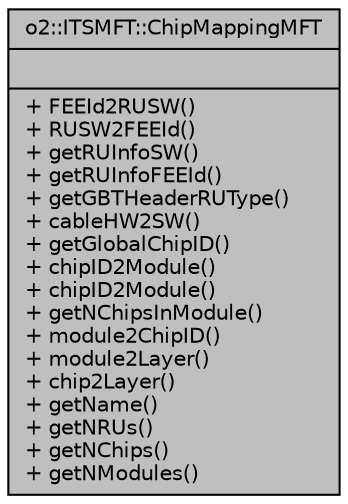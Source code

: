 digraph "o2::ITSMFT::ChipMappingMFT"
{
 // INTERACTIVE_SVG=YES
  bgcolor="transparent";
  edge [fontname="Helvetica",fontsize="10",labelfontname="Helvetica",labelfontsize="10"];
  node [fontname="Helvetica",fontsize="10",shape=record];
  Node1 [label="{o2::ITSMFT::ChipMappingMFT\n||+ FEEId2RUSW()\l+ RUSW2FEEId()\l+ getRUInfoSW()\l+ getRUInfoFEEId()\l+ getGBTHeaderRUType()\l+ cableHW2SW()\l+ getGlobalChipID()\l+ chipID2Module()\l+ chipID2Module()\l+ getNChipsInModule()\l+ module2ChipID()\l+ module2Layer()\l+ chip2Layer()\l+ getName()\l+ getNRUs()\l+ getNChips()\l+ getNModules()\l}",height=0.2,width=0.4,color="black", fillcolor="grey75", style="filled" fontcolor="black"];
}
